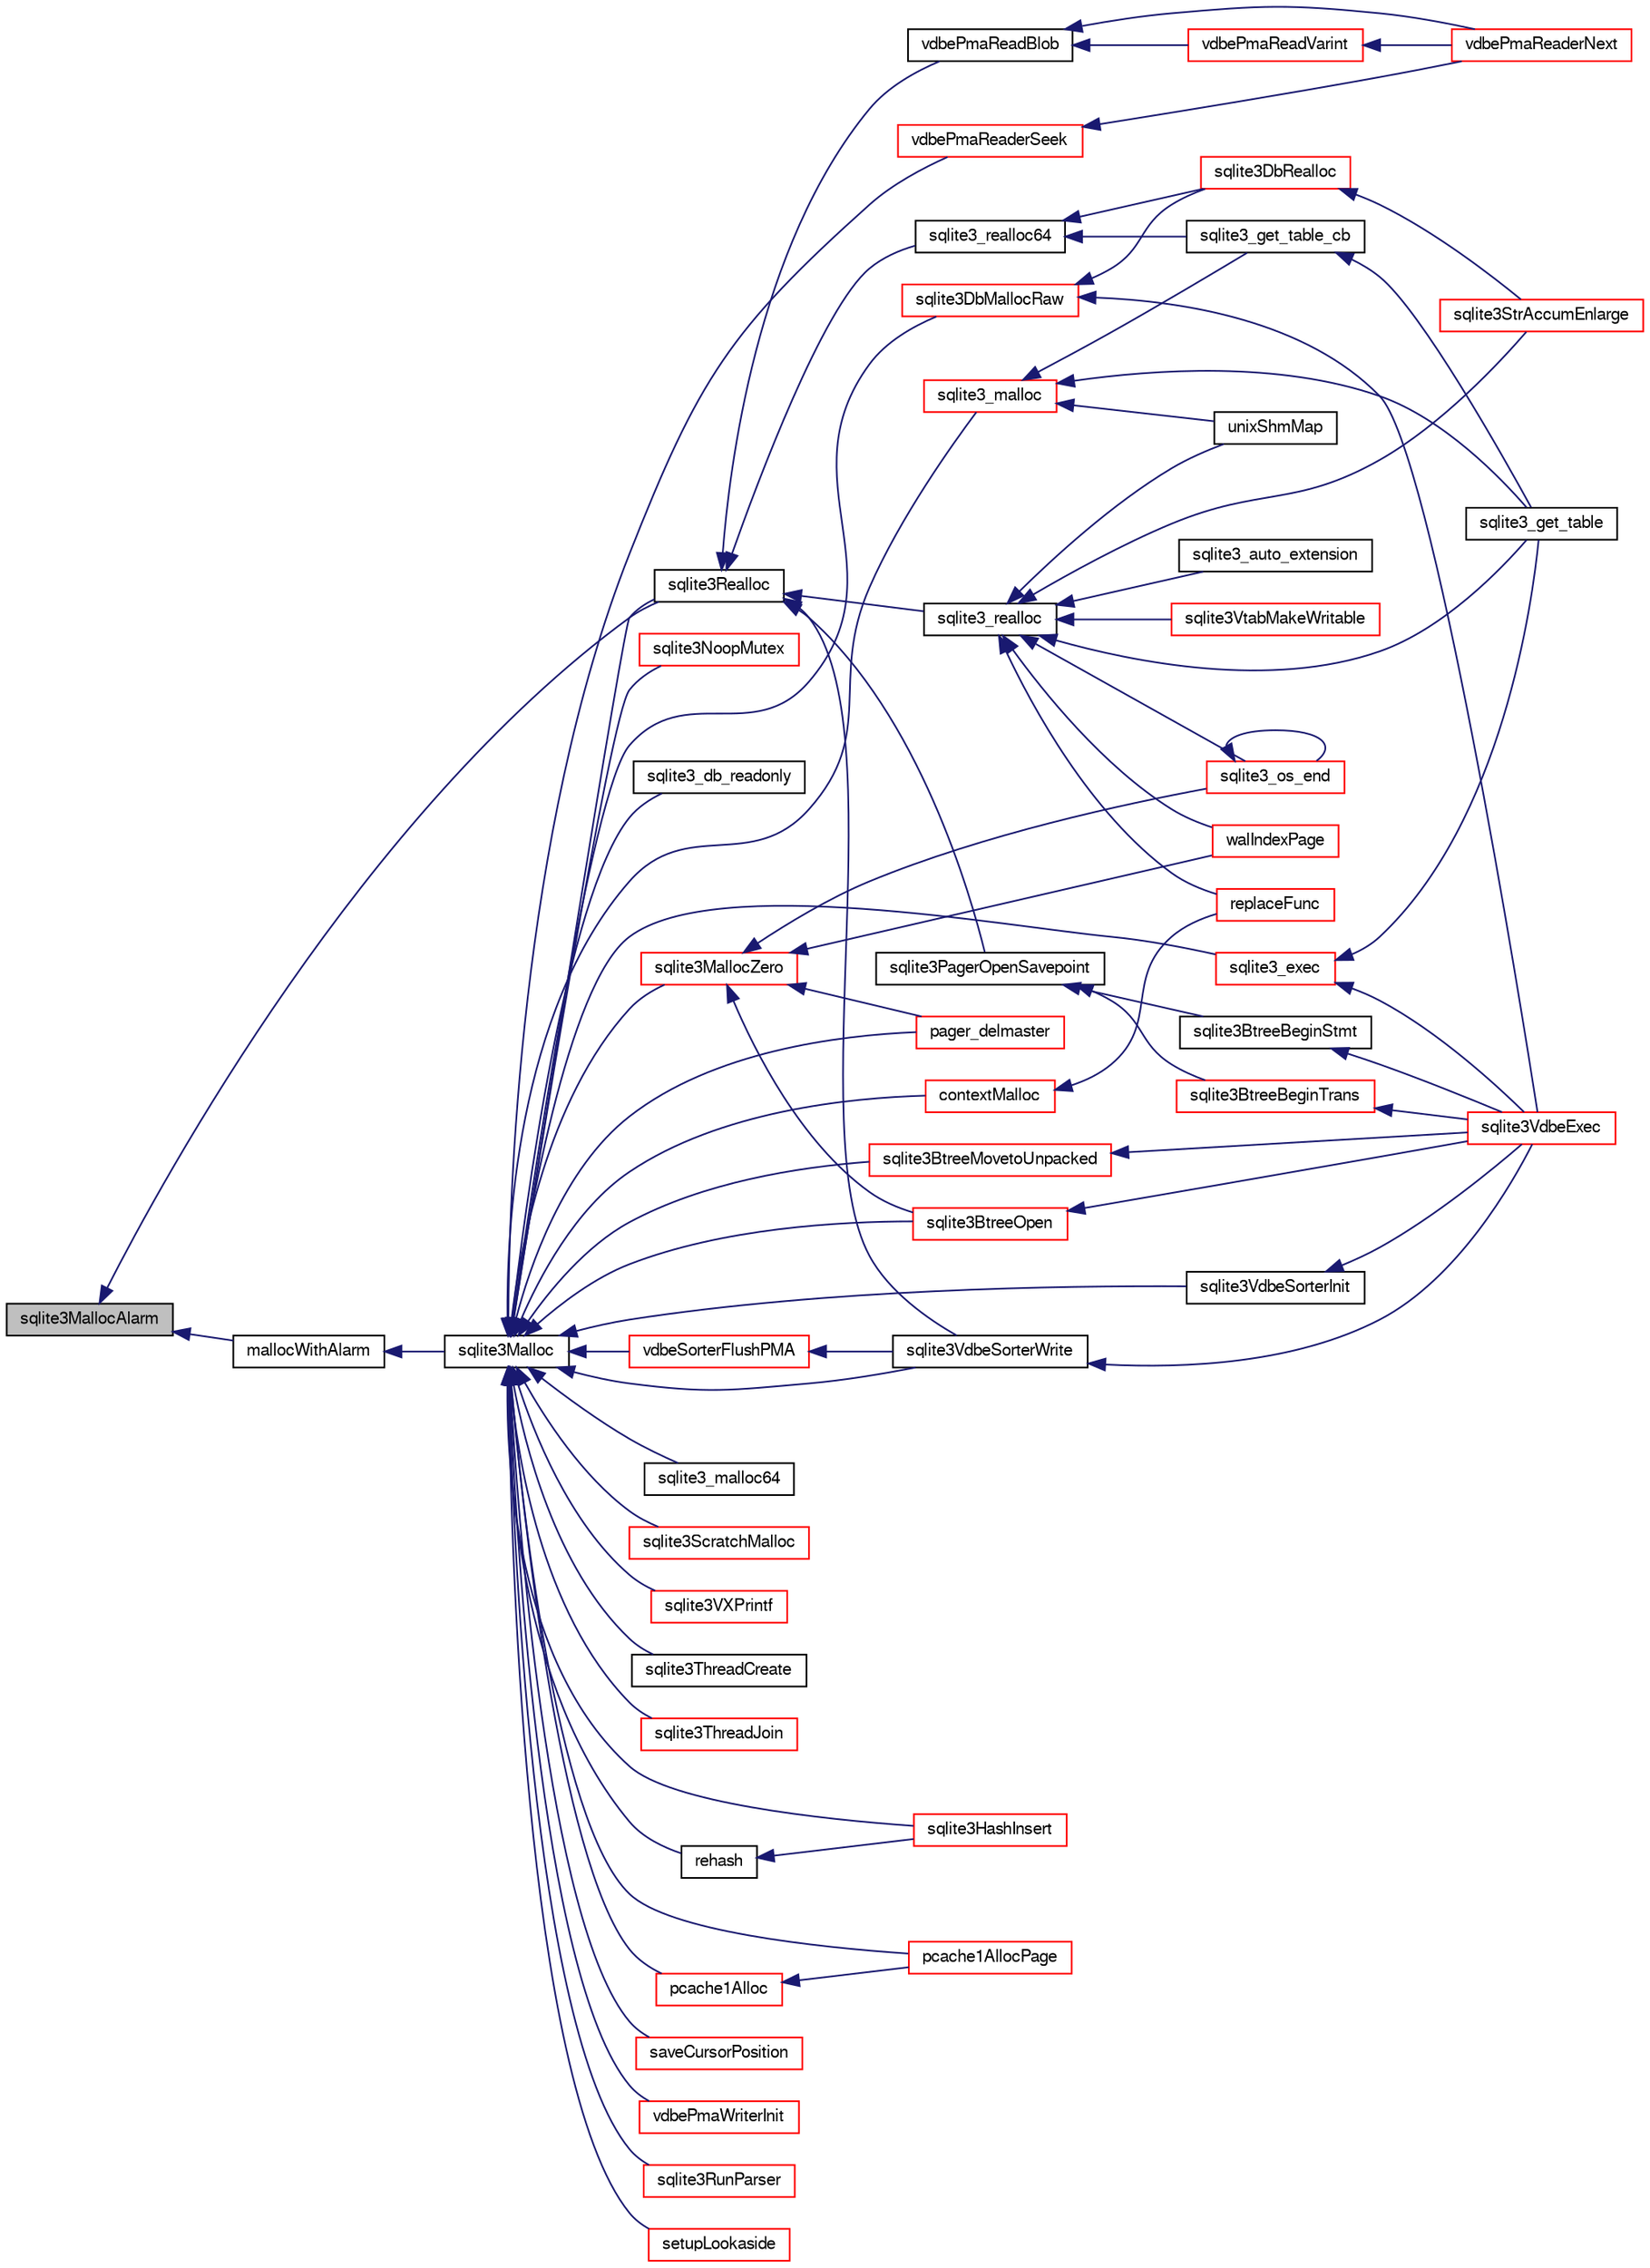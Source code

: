 digraph "sqlite3MallocAlarm"
{
  edge [fontname="FreeSans",fontsize="10",labelfontname="FreeSans",labelfontsize="10"];
  node [fontname="FreeSans",fontsize="10",shape=record];
  rankdir="LR";
  Node582211 [label="sqlite3MallocAlarm",height=0.2,width=0.4,color="black", fillcolor="grey75", style="filled", fontcolor="black"];
  Node582211 -> Node582212 [dir="back",color="midnightblue",fontsize="10",style="solid",fontname="FreeSans"];
  Node582212 [label="mallocWithAlarm",height=0.2,width=0.4,color="black", fillcolor="white", style="filled",URL="$sqlite3_8c.html#ab070d5cf8e48ec8a6a43cf025d48598b"];
  Node582212 -> Node582213 [dir="back",color="midnightblue",fontsize="10",style="solid",fontname="FreeSans"];
  Node582213 [label="sqlite3Malloc",height=0.2,width=0.4,color="black", fillcolor="white", style="filled",URL="$sqlite3_8c.html#a361a2eaa846b1885f123abe46f5d8b2b"];
  Node582213 -> Node582214 [dir="back",color="midnightblue",fontsize="10",style="solid",fontname="FreeSans"];
  Node582214 [label="sqlite3NoopMutex",height=0.2,width=0.4,color="red", fillcolor="white", style="filled",URL="$sqlite3_8c.html#a09742cde9ef371d94f8201d2cdb543e4"];
  Node582213 -> Node582705 [dir="back",color="midnightblue",fontsize="10",style="solid",fontname="FreeSans"];
  Node582705 [label="sqlite3_malloc",height=0.2,width=0.4,color="red", fillcolor="white", style="filled",URL="$sqlite3_8h.html#a510e31845345737f17d86ce0b2328356"];
  Node582705 -> Node582632 [dir="back",color="midnightblue",fontsize="10",style="solid",fontname="FreeSans"];
  Node582632 [label="unixShmMap",height=0.2,width=0.4,color="black", fillcolor="white", style="filled",URL="$sqlite3_8c.html#aeaa77f0ab08a4f4ee5f86e8c9727e974"];
  Node582705 -> Node582787 [dir="back",color="midnightblue",fontsize="10",style="solid",fontname="FreeSans"];
  Node582787 [label="sqlite3_get_table_cb",height=0.2,width=0.4,color="black", fillcolor="white", style="filled",URL="$sqlite3_8c.html#a1dbaba1b543953c0dade97357c5866b1"];
  Node582787 -> Node582426 [dir="back",color="midnightblue",fontsize="10",style="solid",fontname="FreeSans"];
  Node582426 [label="sqlite3_get_table",height=0.2,width=0.4,color="black", fillcolor="white", style="filled",URL="$sqlite3_8h.html#a5effeac4e12df57beaa35c5be1f61579"];
  Node582705 -> Node582426 [dir="back",color="midnightblue",fontsize="10",style="solid",fontname="FreeSans"];
  Node582213 -> Node582973 [dir="back",color="midnightblue",fontsize="10",style="solid",fontname="FreeSans"];
  Node582973 [label="sqlite3_malloc64",height=0.2,width=0.4,color="black", fillcolor="white", style="filled",URL="$sqlite3_8h.html#a12b7ee85e539ea28c130c5c75b96a82a"];
  Node582213 -> Node583093 [dir="back",color="midnightblue",fontsize="10",style="solid",fontname="FreeSans"];
  Node583093 [label="sqlite3ScratchMalloc",height=0.2,width=0.4,color="red", fillcolor="white", style="filled",URL="$sqlite3_8c.html#a9b883a0e42e20c9f0cd19bd87059c383"];
  Node582213 -> Node583094 [dir="back",color="midnightblue",fontsize="10",style="solid",fontname="FreeSans"];
  Node583094 [label="sqlite3Realloc",height=0.2,width=0.4,color="black", fillcolor="white", style="filled",URL="$sqlite3_8c.html#ad53aefdfc088f622e23ffe838201fe22"];
  Node583094 -> Node582974 [dir="back",color="midnightblue",fontsize="10",style="solid",fontname="FreeSans"];
  Node582974 [label="sqlite3_realloc",height=0.2,width=0.4,color="black", fillcolor="white", style="filled",URL="$sqlite3_8h.html#a627f0eeface58024ef47403d8cc76b35"];
  Node582974 -> Node582975 [dir="back",color="midnightblue",fontsize="10",style="solid",fontname="FreeSans"];
  Node582975 [label="sqlite3StrAccumEnlarge",height=0.2,width=0.4,color="red", fillcolor="white", style="filled",URL="$sqlite3_8c.html#a38976500a97c69d65086eeccca82dd96"];
  Node582974 -> Node582632 [dir="back",color="midnightblue",fontsize="10",style="solid",fontname="FreeSans"];
  Node582974 -> Node582223 [dir="back",color="midnightblue",fontsize="10",style="solid",fontname="FreeSans"];
  Node582223 [label="sqlite3_os_end",height=0.2,width=0.4,color="red", fillcolor="white", style="filled",URL="$sqlite3_8h.html#a2288c95881ecca13d994e42b6a958906"];
  Node582223 -> Node582223 [dir="back",color="midnightblue",fontsize="10",style="solid",fontname="FreeSans"];
  Node582974 -> Node582981 [dir="back",color="midnightblue",fontsize="10",style="solid",fontname="FreeSans"];
  Node582981 [label="walIndexPage",height=0.2,width=0.4,color="red", fillcolor="white", style="filled",URL="$sqlite3_8c.html#affd3251fd1aa1218170d421177256e24"];
  Node582974 -> Node582844 [dir="back",color="midnightblue",fontsize="10",style="solid",fontname="FreeSans"];
  Node582844 [label="replaceFunc",height=0.2,width=0.4,color="red", fillcolor="white", style="filled",URL="$sqlite3_8c.html#a752b98a7c55d204c397a4902b49b1ce4"];
  Node582974 -> Node582990 [dir="back",color="midnightblue",fontsize="10",style="solid",fontname="FreeSans"];
  Node582990 [label="sqlite3_auto_extension",height=0.2,width=0.4,color="black", fillcolor="white", style="filled",URL="$sqlite3_8h.html#a85a95b45e94f6bcd52aa39b6acdb36d7"];
  Node582974 -> Node582426 [dir="back",color="midnightblue",fontsize="10",style="solid",fontname="FreeSans"];
  Node582974 -> Node582991 [dir="back",color="midnightblue",fontsize="10",style="solid",fontname="FreeSans"];
  Node582991 [label="sqlite3VtabMakeWritable",height=0.2,width=0.4,color="red", fillcolor="white", style="filled",URL="$sqlite3_8c.html#a58c646608238d2619371c3e8b6bc0d86"];
  Node583094 -> Node582992 [dir="back",color="midnightblue",fontsize="10",style="solid",fontname="FreeSans"];
  Node582992 [label="sqlite3_realloc64",height=0.2,width=0.4,color="black", fillcolor="white", style="filled",URL="$sqlite3_8h.html#afe88c85e9f864a3fd92941cad197245d"];
  Node582992 -> Node582993 [dir="back",color="midnightblue",fontsize="10",style="solid",fontname="FreeSans"];
  Node582993 [label="sqlite3DbRealloc",height=0.2,width=0.4,color="red", fillcolor="white", style="filled",URL="$sqlite3_8c.html#ae028f4902a9d29bcaf310ff289ee87dc"];
  Node582993 -> Node582975 [dir="back",color="midnightblue",fontsize="10",style="solid",fontname="FreeSans"];
  Node582992 -> Node582787 [dir="back",color="midnightblue",fontsize="10",style="solid",fontname="FreeSans"];
  Node583094 -> Node582816 [dir="back",color="midnightblue",fontsize="10",style="solid",fontname="FreeSans"];
  Node582816 [label="sqlite3PagerOpenSavepoint",height=0.2,width=0.4,color="black", fillcolor="white", style="filled",URL="$sqlite3_8c.html#a5b4b3aed3fa0147c327fa7497e25be98"];
  Node582816 -> Node582536 [dir="back",color="midnightblue",fontsize="10",style="solid",fontname="FreeSans"];
  Node582536 [label="sqlite3BtreeBeginTrans",height=0.2,width=0.4,color="red", fillcolor="white", style="filled",URL="$sqlite3_8c.html#a52d6706df15c67c22aa7d0e290c16bf5"];
  Node582536 -> Node582232 [dir="back",color="midnightblue",fontsize="10",style="solid",fontname="FreeSans"];
  Node582232 [label="sqlite3VdbeExec",height=0.2,width=0.4,color="red", fillcolor="white", style="filled",URL="$sqlite3_8c.html#a8ce40a614bdc56719c4d642b1e4dfb21"];
  Node582816 -> Node582817 [dir="back",color="midnightblue",fontsize="10",style="solid",fontname="FreeSans"];
  Node582817 [label="sqlite3BtreeBeginStmt",height=0.2,width=0.4,color="black", fillcolor="white", style="filled",URL="$sqlite3_8c.html#ab0f7f15665a2d93234e9309410841b1d"];
  Node582817 -> Node582232 [dir="back",color="midnightblue",fontsize="10",style="solid",fontname="FreeSans"];
  Node583094 -> Node583095 [dir="back",color="midnightblue",fontsize="10",style="solid",fontname="FreeSans"];
  Node583095 [label="vdbePmaReadBlob",height=0.2,width=0.4,color="black", fillcolor="white", style="filled",URL="$sqlite3_8c.html#a304cb013c04dad8db7d758f6ed5cd3f5"];
  Node583095 -> Node583096 [dir="back",color="midnightblue",fontsize="10",style="solid",fontname="FreeSans"];
  Node583096 [label="vdbePmaReadVarint",height=0.2,width=0.4,color="red", fillcolor="white", style="filled",URL="$sqlite3_8c.html#a230651a7f4509d1a0e6059c8cd9cca12"];
  Node583096 -> Node582865 [dir="back",color="midnightblue",fontsize="10",style="solid",fontname="FreeSans"];
  Node582865 [label="vdbePmaReaderNext",height=0.2,width=0.4,color="red", fillcolor="white", style="filled",URL="$sqlite3_8c.html#af63a38a01ef1374e7a717f83c2ccf648"];
  Node583095 -> Node582865 [dir="back",color="midnightblue",fontsize="10",style="solid",fontname="FreeSans"];
  Node583094 -> Node582858 [dir="back",color="midnightblue",fontsize="10",style="solid",fontname="FreeSans"];
  Node582858 [label="sqlite3VdbeSorterWrite",height=0.2,width=0.4,color="black", fillcolor="white", style="filled",URL="$sqlite3_8c.html#a1285a5dd9fee5078593b3cda07911c39"];
  Node582858 -> Node582232 [dir="back",color="midnightblue",fontsize="10",style="solid",fontname="FreeSans"];
  Node582213 -> Node583097 [dir="back",color="midnightblue",fontsize="10",style="solid",fontname="FreeSans"];
  Node583097 [label="sqlite3MallocZero",height=0.2,width=0.4,color="red", fillcolor="white", style="filled",URL="$sqlite3_8c.html#ab3e07a30b9b5471f9f5e8f9cb7229934"];
  Node583097 -> Node582223 [dir="back",color="midnightblue",fontsize="10",style="solid",fontname="FreeSans"];
  Node583097 -> Node583106 [dir="back",color="midnightblue",fontsize="10",style="solid",fontname="FreeSans"];
  Node583106 [label="pager_delmaster",height=0.2,width=0.4,color="red", fillcolor="white", style="filled",URL="$sqlite3_8c.html#a940bc2e6650e613dc69243119683c221"];
  Node583097 -> Node582981 [dir="back",color="midnightblue",fontsize="10",style="solid",fontname="FreeSans"];
  Node583097 -> Node582231 [dir="back",color="midnightblue",fontsize="10",style="solid",fontname="FreeSans"];
  Node582231 [label="sqlite3BtreeOpen",height=0.2,width=0.4,color="red", fillcolor="white", style="filled",URL="$sqlite3_8c.html#a13dcb44dc34af6ce9d38de9c5aa975f9"];
  Node582231 -> Node582232 [dir="back",color="midnightblue",fontsize="10",style="solid",fontname="FreeSans"];
  Node582213 -> Node583115 [dir="back",color="midnightblue",fontsize="10",style="solid",fontname="FreeSans"];
  Node583115 [label="sqlite3DbMallocRaw",height=0.2,width=0.4,color="red", fillcolor="white", style="filled",URL="$sqlite3_8c.html#abbe8be0cf7175e11ddc3e2218fad924e"];
  Node583115 -> Node582993 [dir="back",color="midnightblue",fontsize="10",style="solid",fontname="FreeSans"];
  Node583115 -> Node582232 [dir="back",color="midnightblue",fontsize="10",style="solid",fontname="FreeSans"];
  Node582213 -> Node582889 [dir="back",color="midnightblue",fontsize="10",style="solid",fontname="FreeSans"];
  Node582889 [label="sqlite3VXPrintf",height=0.2,width=0.4,color="red", fillcolor="white", style="filled",URL="$sqlite3_8c.html#a63c25806c9bd4a2b76f9a0eb232c6bde"];
  Node582213 -> Node583170 [dir="back",color="midnightblue",fontsize="10",style="solid",fontname="FreeSans"];
  Node583170 [label="sqlite3ThreadCreate",height=0.2,width=0.4,color="black", fillcolor="white", style="filled",URL="$sqlite3_8c.html#a920c57803d0618fb35d36e93037c569e"];
  Node582213 -> Node583171 [dir="back",color="midnightblue",fontsize="10",style="solid",fontname="FreeSans"];
  Node583171 [label="sqlite3ThreadJoin",height=0.2,width=0.4,color="red", fillcolor="white", style="filled",URL="$sqlite3_8c.html#a5d675a90f2ab38ee6ca70a0a6345e225"];
  Node582213 -> Node582638 [dir="back",color="midnightblue",fontsize="10",style="solid",fontname="FreeSans"];
  Node582638 [label="rehash",height=0.2,width=0.4,color="black", fillcolor="white", style="filled",URL="$sqlite3_8c.html#a4851529638f6c7af16239ee6e2dcc628"];
  Node582638 -> Node582639 [dir="back",color="midnightblue",fontsize="10",style="solid",fontname="FreeSans"];
  Node582639 [label="sqlite3HashInsert",height=0.2,width=0.4,color="red", fillcolor="white", style="filled",URL="$sqlite3_8c.html#aebbc6c13b3c139d5f3463938f441da3d"];
  Node582213 -> Node582639 [dir="back",color="midnightblue",fontsize="10",style="solid",fontname="FreeSans"];
  Node582213 -> Node583177 [dir="back",color="midnightblue",fontsize="10",style="solid",fontname="FreeSans"];
  Node583177 [label="pcache1Alloc",height=0.2,width=0.4,color="red", fillcolor="white", style="filled",URL="$sqlite3_8c.html#ad80f2390e3fdf5c2feab3ea212d4e9a8"];
  Node583177 -> Node583178 [dir="back",color="midnightblue",fontsize="10",style="solid",fontname="FreeSans"];
  Node583178 [label="pcache1AllocPage",height=0.2,width=0.4,color="red", fillcolor="white", style="filled",URL="$sqlite3_8c.html#ad6ec26e3c7beec69fb9ca11fcd63120e"];
  Node582213 -> Node583178 [dir="back",color="midnightblue",fontsize="10",style="solid",fontname="FreeSans"];
  Node582213 -> Node583106 [dir="back",color="midnightblue",fontsize="10",style="solid",fontname="FreeSans"];
  Node582213 -> Node582543 [dir="back",color="midnightblue",fontsize="10",style="solid",fontname="FreeSans"];
  Node582543 [label="saveCursorPosition",height=0.2,width=0.4,color="red", fillcolor="white", style="filled",URL="$sqlite3_8c.html#a1fd19e15f7d2a03087f0c1f287dda917"];
  Node582213 -> Node582231 [dir="back",color="midnightblue",fontsize="10",style="solid",fontname="FreeSans"];
  Node582213 -> Node582557 [dir="back",color="midnightblue",fontsize="10",style="solid",fontname="FreeSans"];
  Node582557 [label="sqlite3BtreeMovetoUnpacked",height=0.2,width=0.4,color="red", fillcolor="white", style="filled",URL="$sqlite3_8c.html#a6d0b5aed55d5e85a0a6bfcae169fe579"];
  Node582557 -> Node582232 [dir="back",color="midnightblue",fontsize="10",style="solid",fontname="FreeSans"];
  Node582213 -> Node583187 [dir="back",color="midnightblue",fontsize="10",style="solid",fontname="FreeSans"];
  Node583187 [label="vdbePmaReaderSeek",height=0.2,width=0.4,color="red", fillcolor="white", style="filled",URL="$sqlite3_8c.html#a2a5cefd3f6bc43af80ad2be35b2528d7"];
  Node583187 -> Node582865 [dir="back",color="midnightblue",fontsize="10",style="solid",fontname="FreeSans"];
  Node582213 -> Node583122 [dir="back",color="midnightblue",fontsize="10",style="solid",fontname="FreeSans"];
  Node583122 [label="sqlite3VdbeSorterInit",height=0.2,width=0.4,color="black", fillcolor="white", style="filled",URL="$sqlite3_8c.html#a9360161e4d447a329fa8a9ae6bb2ec17"];
  Node583122 -> Node582232 [dir="back",color="midnightblue",fontsize="10",style="solid",fontname="FreeSans"];
  Node582213 -> Node583188 [dir="back",color="midnightblue",fontsize="10",style="solid",fontname="FreeSans"];
  Node583188 [label="vdbePmaWriterInit",height=0.2,width=0.4,color="red", fillcolor="white", style="filled",URL="$sqlite3_8c.html#add2341e0ef2818676d3e8e2245c26444"];
  Node582213 -> Node582857 [dir="back",color="midnightblue",fontsize="10",style="solid",fontname="FreeSans"];
  Node582857 [label="vdbeSorterFlushPMA",height=0.2,width=0.4,color="red", fillcolor="white", style="filled",URL="$sqlite3_8c.html#ada9bb002d01885ef3856a19b12b99151"];
  Node582857 -> Node582858 [dir="back",color="midnightblue",fontsize="10",style="solid",fontname="FreeSans"];
  Node582213 -> Node582858 [dir="back",color="midnightblue",fontsize="10",style="solid",fontname="FreeSans"];
  Node582213 -> Node583025 [dir="back",color="midnightblue",fontsize="10",style="solid",fontname="FreeSans"];
  Node583025 [label="contextMalloc",height=0.2,width=0.4,color="red", fillcolor="white", style="filled",URL="$sqlite3_8c.html#a09e5794a0f9a8269eda3bc32d43d63c9"];
  Node583025 -> Node582844 [dir="back",color="midnightblue",fontsize="10",style="solid",fontname="FreeSans"];
  Node582213 -> Node582425 [dir="back",color="midnightblue",fontsize="10",style="solid",fontname="FreeSans"];
  Node582425 [label="sqlite3_exec",height=0.2,width=0.4,color="red", fillcolor="white", style="filled",URL="$sqlite3_8h.html#a97487ec8150e0bcc8fa392ab8f0e24db"];
  Node582425 -> Node582232 [dir="back",color="midnightblue",fontsize="10",style="solid",fontname="FreeSans"];
  Node582425 -> Node582426 [dir="back",color="midnightblue",fontsize="10",style="solid",fontname="FreeSans"];
  Node582213 -> Node582399 [dir="back",color="midnightblue",fontsize="10",style="solid",fontname="FreeSans"];
  Node582399 [label="sqlite3RunParser",height=0.2,width=0.4,color="red", fillcolor="white", style="filled",URL="$sqlite3_8c.html#a174f16a9adcc64bf971bae4a5ffa3488"];
  Node582213 -> Node582696 [dir="back",color="midnightblue",fontsize="10",style="solid",fontname="FreeSans"];
  Node582696 [label="setupLookaside",height=0.2,width=0.4,color="red", fillcolor="white", style="filled",URL="$sqlite3_8c.html#a83e30e8059c0e1a0537a569a91ce81e5"];
  Node582213 -> Node582700 [dir="back",color="midnightblue",fontsize="10",style="solid",fontname="FreeSans"];
  Node582700 [label="sqlite3_db_readonly",height=0.2,width=0.4,color="black", fillcolor="white", style="filled",URL="$sqlite3_8h.html#a96c378e7022e7a8a375e23f7fc662cdd"];
  Node582211 -> Node583094 [dir="back",color="midnightblue",fontsize="10",style="solid",fontname="FreeSans"];
}
